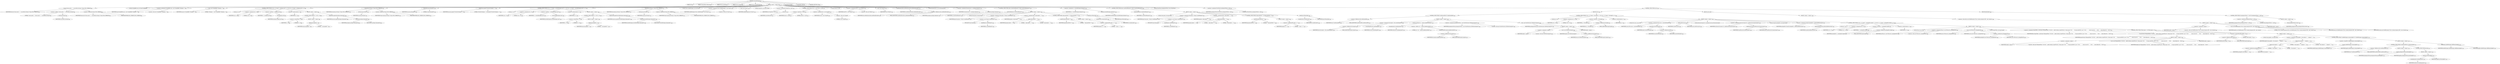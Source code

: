 digraph "evaluatePackages" {  
"3264" [label = <(METHOD,evaluatePackages)<SUB>991</SUB>> ]
"280" [label = <(PARAM,this)<SUB>991</SUB>> ]
"3265" [label = <(PARAM,Commandline toExecute)<SUB>991</SUB>> ]
"3266" [label = <(PARAM,Path sourcePath)<SUB>991</SUB>> ]
"3267" [label = <(PARAM,Vector packages)<SUB>992</SUB>> ]
"3268" [label = <(PARAM,Vector excludePackages)<SUB>992</SUB>> ]
"3269" [label = <(BLOCK,&lt;empty&gt;,&lt;empty&gt;)<SUB>992</SUB>> ]
"3270" [label = <(log,log(&quot;Source path = &quot; + sourcePath.toString(), Project.MSG_VERBOSE))<SUB>993</SUB>> ]
"279" [label = <(IDENTIFIER,this,log(&quot;Source path = &quot; + sourcePath.toString(), Project.MSG_VERBOSE))<SUB>993</SUB>> ]
"3271" [label = <(&lt;operator&gt;.addition,&quot;Source path = &quot; + sourcePath.toString())<SUB>993</SUB>> ]
"3272" [label = <(LITERAL,&quot;Source path = &quot;,&quot;Source path = &quot; + sourcePath.toString())<SUB>993</SUB>> ]
"3273" [label = <(toString,toString())<SUB>993</SUB>> ]
"3274" [label = <(IDENTIFIER,sourcePath,toString())<SUB>993</SUB>> ]
"3275" [label = <(&lt;operator&gt;.fieldAccess,Project.MSG_VERBOSE)<SUB>993</SUB>> ]
"3276" [label = <(IDENTIFIER,Project,log(&quot;Source path = &quot; + sourcePath.toString(), Project.MSG_VERBOSE))<SUB>993</SUB>> ]
"3277" [label = <(FIELD_IDENTIFIER,MSG_VERBOSE,MSG_VERBOSE)<SUB>993</SUB>> ]
"282" [label = <(LOCAL,StringBuffer msg: java.lang.StringBuffer)> ]
"3278" [label = <(&lt;operator&gt;.assignment,StringBuffer msg = new StringBuffer(&quot;Packages = &quot;))<SUB>994</SUB>> ]
"3279" [label = <(IDENTIFIER,msg,StringBuffer msg = new StringBuffer(&quot;Packages = &quot;))<SUB>994</SUB>> ]
"3280" [label = <(&lt;operator&gt;.alloc,new StringBuffer(&quot;Packages = &quot;))<SUB>994</SUB>> ]
"3281" [label = <(&lt;init&gt;,new StringBuffer(&quot;Packages = &quot;))<SUB>994</SUB>> ]
"281" [label = <(IDENTIFIER,msg,new StringBuffer(&quot;Packages = &quot;))<SUB>994</SUB>> ]
"3282" [label = <(LITERAL,&quot;Packages = &quot;,new StringBuffer(&quot;Packages = &quot;))<SUB>994</SUB>> ]
"3283" [label = <(CONTROL_STRUCTURE,for (int i = 0; Some(i &lt; packages.size()); i++),for (int i = 0; Some(i &lt; packages.size()); i++))<SUB>995</SUB>> ]
"3284" [label = <(LOCAL,int i: int)> ]
"3285" [label = <(&lt;operator&gt;.assignment,int i = 0)<SUB>995</SUB>> ]
"3286" [label = <(IDENTIFIER,i,int i = 0)<SUB>995</SUB>> ]
"3287" [label = <(LITERAL,0,int i = 0)<SUB>995</SUB>> ]
"3288" [label = <(&lt;operator&gt;.lessThan,i &lt; packages.size())<SUB>995</SUB>> ]
"3289" [label = <(IDENTIFIER,i,i &lt; packages.size())<SUB>995</SUB>> ]
"3290" [label = <(size,packages.size())<SUB>995</SUB>> ]
"3291" [label = <(IDENTIFIER,packages,packages.size())<SUB>995</SUB>> ]
"3292" [label = <(&lt;operator&gt;.postIncrement,i++)<SUB>995</SUB>> ]
"3293" [label = <(IDENTIFIER,i,i++)<SUB>995</SUB>> ]
"3294" [label = <(BLOCK,&lt;empty&gt;,&lt;empty&gt;)<SUB>995</SUB>> ]
"3295" [label = <(CONTROL_STRUCTURE,if (i &gt; 0),if (i &gt; 0))<SUB>996</SUB>> ]
"3296" [label = <(&lt;operator&gt;.greaterThan,i &gt; 0)<SUB>996</SUB>> ]
"3297" [label = <(IDENTIFIER,i,i &gt; 0)<SUB>996</SUB>> ]
"3298" [label = <(LITERAL,0,i &gt; 0)<SUB>996</SUB>> ]
"3299" [label = <(BLOCK,&lt;empty&gt;,&lt;empty&gt;)<SUB>996</SUB>> ]
"3300" [label = <(append,msg.append(&quot;,&quot;))<SUB>997</SUB>> ]
"3301" [label = <(IDENTIFIER,msg,msg.append(&quot;,&quot;))<SUB>997</SUB>> ]
"3302" [label = <(LITERAL,&quot;,&quot;,msg.append(&quot;,&quot;))<SUB>997</SUB>> ]
"3303" [label = <(append,msg.append(packages.elementAt(i)))<SUB>999</SUB>> ]
"3304" [label = <(IDENTIFIER,msg,msg.append(packages.elementAt(i)))<SUB>999</SUB>> ]
"3305" [label = <(elementAt,packages.elementAt(i))<SUB>999</SUB>> ]
"3306" [label = <(IDENTIFIER,packages,packages.elementAt(i))<SUB>999</SUB>> ]
"3307" [label = <(IDENTIFIER,i,packages.elementAt(i))<SUB>999</SUB>> ]
"3308" [label = <(log,log(msg.toString(), Project.MSG_VERBOSE))<SUB>1001</SUB>> ]
"283" [label = <(IDENTIFIER,this,log(msg.toString(), Project.MSG_VERBOSE))<SUB>1001</SUB>> ]
"3309" [label = <(toString,msg.toString())<SUB>1001</SUB>> ]
"3310" [label = <(IDENTIFIER,msg,msg.toString())<SUB>1001</SUB>> ]
"3311" [label = <(&lt;operator&gt;.fieldAccess,Project.MSG_VERBOSE)<SUB>1001</SUB>> ]
"3312" [label = <(IDENTIFIER,Project,log(msg.toString(), Project.MSG_VERBOSE))<SUB>1001</SUB>> ]
"3313" [label = <(FIELD_IDENTIFIER,MSG_VERBOSE,MSG_VERBOSE)<SUB>1001</SUB>> ]
"3314" [label = <(setLength,msg.setLength(0))<SUB>1003</SUB>> ]
"3315" [label = <(IDENTIFIER,msg,msg.setLength(0))<SUB>1003</SUB>> ]
"3316" [label = <(LITERAL,0,msg.setLength(0))<SUB>1003</SUB>> ]
"3317" [label = <(append,msg.append(&quot;Exclude Packages = &quot;))<SUB>1004</SUB>> ]
"3318" [label = <(IDENTIFIER,msg,msg.append(&quot;Exclude Packages = &quot;))<SUB>1004</SUB>> ]
"3319" [label = <(LITERAL,&quot;Exclude Packages = &quot;,msg.append(&quot;Exclude Packages = &quot;))<SUB>1004</SUB>> ]
"3320" [label = <(CONTROL_STRUCTURE,for (int i = 0; Some(i &lt; excludePackages.size()); i++),for (int i = 0; Some(i &lt; excludePackages.size()); i++))<SUB>1005</SUB>> ]
"3321" [label = <(LOCAL,int i: int)> ]
"3322" [label = <(&lt;operator&gt;.assignment,int i = 0)<SUB>1005</SUB>> ]
"3323" [label = <(IDENTIFIER,i,int i = 0)<SUB>1005</SUB>> ]
"3324" [label = <(LITERAL,0,int i = 0)<SUB>1005</SUB>> ]
"3325" [label = <(&lt;operator&gt;.lessThan,i &lt; excludePackages.size())<SUB>1005</SUB>> ]
"3326" [label = <(IDENTIFIER,i,i &lt; excludePackages.size())<SUB>1005</SUB>> ]
"3327" [label = <(size,excludePackages.size())<SUB>1005</SUB>> ]
"3328" [label = <(IDENTIFIER,excludePackages,excludePackages.size())<SUB>1005</SUB>> ]
"3329" [label = <(&lt;operator&gt;.postIncrement,i++)<SUB>1005</SUB>> ]
"3330" [label = <(IDENTIFIER,i,i++)<SUB>1005</SUB>> ]
"3331" [label = <(BLOCK,&lt;empty&gt;,&lt;empty&gt;)<SUB>1005</SUB>> ]
"3332" [label = <(CONTROL_STRUCTURE,if (i &gt; 0),if (i &gt; 0))<SUB>1006</SUB>> ]
"3333" [label = <(&lt;operator&gt;.greaterThan,i &gt; 0)<SUB>1006</SUB>> ]
"3334" [label = <(IDENTIFIER,i,i &gt; 0)<SUB>1006</SUB>> ]
"3335" [label = <(LITERAL,0,i &gt; 0)<SUB>1006</SUB>> ]
"3336" [label = <(BLOCK,&lt;empty&gt;,&lt;empty&gt;)<SUB>1006</SUB>> ]
"3337" [label = <(append,msg.append(&quot;,&quot;))<SUB>1007</SUB>> ]
"3338" [label = <(IDENTIFIER,msg,msg.append(&quot;,&quot;))<SUB>1007</SUB>> ]
"3339" [label = <(LITERAL,&quot;,&quot;,msg.append(&quot;,&quot;))<SUB>1007</SUB>> ]
"3340" [label = <(append,msg.append(excludePackages.elementAt(i)))<SUB>1009</SUB>> ]
"3341" [label = <(IDENTIFIER,msg,msg.append(excludePackages.elementAt(i)))<SUB>1009</SUB>> ]
"3342" [label = <(elementAt,excludePackages.elementAt(i))<SUB>1009</SUB>> ]
"3343" [label = <(IDENTIFIER,excludePackages,excludePackages.elementAt(i))<SUB>1009</SUB>> ]
"3344" [label = <(IDENTIFIER,i,excludePackages.elementAt(i))<SUB>1009</SUB>> ]
"3345" [label = <(log,log(msg.toString(), Project.MSG_VERBOSE))<SUB>1011</SUB>> ]
"284" [label = <(IDENTIFIER,this,log(msg.toString(), Project.MSG_VERBOSE))<SUB>1011</SUB>> ]
"3346" [label = <(toString,msg.toString())<SUB>1011</SUB>> ]
"3347" [label = <(IDENTIFIER,msg,msg.toString())<SUB>1011</SUB>> ]
"3348" [label = <(&lt;operator&gt;.fieldAccess,Project.MSG_VERBOSE)<SUB>1011</SUB>> ]
"3349" [label = <(IDENTIFIER,Project,log(msg.toString(), Project.MSG_VERBOSE))<SUB>1011</SUB>> ]
"3350" [label = <(FIELD_IDENTIFIER,MSG_VERBOSE,MSG_VERBOSE)<SUB>1011</SUB>> ]
"286" [label = <(LOCAL,Vector addedPackages: java.util.Vector)> ]
"3351" [label = <(&lt;operator&gt;.assignment,Vector addedPackages = new Vector())<SUB>1013</SUB>> ]
"3352" [label = <(IDENTIFIER,addedPackages,Vector addedPackages = new Vector())<SUB>1013</SUB>> ]
"3353" [label = <(&lt;operator&gt;.alloc,new Vector())<SUB>1013</SUB>> ]
"3354" [label = <(&lt;init&gt;,new Vector())<SUB>1013</SUB>> ]
"285" [label = <(IDENTIFIER,addedPackages,new Vector())<SUB>1013</SUB>> ]
"3355" [label = <(LOCAL,String[] list: java.lang.String[])> ]
"3356" [label = <(&lt;operator&gt;.assignment,String[] list = list())<SUB>1015</SUB>> ]
"3357" [label = <(IDENTIFIER,list,String[] list = list())<SUB>1015</SUB>> ]
"3358" [label = <(list,list())<SUB>1015</SUB>> ]
"3359" [label = <(IDENTIFIER,sourcePath,list())<SUB>1015</SUB>> ]
"3360" [label = <(CONTROL_STRUCTURE,if (list == null),if (list == null))<SUB>1016</SUB>> ]
"3361" [label = <(&lt;operator&gt;.equals,list == null)<SUB>1016</SUB>> ]
"3362" [label = <(IDENTIFIER,list,list == null)<SUB>1016</SUB>> ]
"3363" [label = <(LITERAL,null,list == null)<SUB>1016</SUB>> ]
"3364" [label = <(&lt;operator&gt;.assignment,list = new String[0])<SUB>1016</SUB>> ]
"3365" [label = <(IDENTIFIER,list,list = new String[0])<SUB>1016</SUB>> ]
"3366" [label = <(&lt;operator&gt;.alloc,new String[0])> ]
"3367" [label = <(LITERAL,0,new String[0])<SUB>1016</SUB>> ]
"288" [label = <(LOCAL,FileSet fs: ANY)> ]
"3368" [label = <(&lt;operator&gt;.assignment,ANY fs = new FileSet())<SUB>1018</SUB>> ]
"3369" [label = <(IDENTIFIER,fs,ANY fs = new FileSet())<SUB>1018</SUB>> ]
"3370" [label = <(&lt;operator&gt;.alloc,new FileSet())<SUB>1018</SUB>> ]
"3371" [label = <(&lt;init&gt;,new FileSet())<SUB>1018</SUB>> ]
"287" [label = <(IDENTIFIER,fs,new FileSet())<SUB>1018</SUB>> ]
"3372" [label = <(setDefaultexcludes,setDefaultexcludes(useDefaultExcludes))<SUB>1019</SUB>> ]
"3373" [label = <(IDENTIFIER,fs,setDefaultexcludes(useDefaultExcludes))<SUB>1019</SUB>> ]
"3374" [label = <(&lt;operator&gt;.fieldAccess,this.useDefaultExcludes)<SUB>1019</SUB>> ]
"3375" [label = <(IDENTIFIER,this,setDefaultexcludes(useDefaultExcludes))<SUB>1019</SUB>> ]
"3376" [label = <(FIELD_IDENTIFIER,useDefaultExcludes,useDefaultExcludes)<SUB>1019</SUB>> ]
"3377" [label = <(LOCAL,Enumeration e: java.util.Enumeration)> ]
"3378" [label = <(&lt;operator&gt;.assignment,Enumeration e = packages.elements())<SUB>1021</SUB>> ]
"3379" [label = <(IDENTIFIER,e,Enumeration e = packages.elements())<SUB>1021</SUB>> ]
"3380" [label = <(elements,packages.elements())<SUB>1021</SUB>> ]
"3381" [label = <(IDENTIFIER,packages,packages.elements())<SUB>1021</SUB>> ]
"3382" [label = <(CONTROL_STRUCTURE,while (e.hasMoreElements()),while (e.hasMoreElements()))<SUB>1022</SUB>> ]
"3383" [label = <(hasMoreElements,e.hasMoreElements())<SUB>1022</SUB>> ]
"3384" [label = <(IDENTIFIER,e,e.hasMoreElements())<SUB>1022</SUB>> ]
"3385" [label = <(BLOCK,&lt;empty&gt;,&lt;empty&gt;)<SUB>1022</SUB>> ]
"3386" [label = <(LOCAL,String pkg: java.lang.String)> ]
"3387" [label = <(&lt;operator&gt;.assignment,String pkg = (String) e.nextElement())<SUB>1023</SUB>> ]
"3388" [label = <(IDENTIFIER,pkg,String pkg = (String) e.nextElement())<SUB>1023</SUB>> ]
"3389" [label = <(&lt;operator&gt;.cast,(String) e.nextElement())<SUB>1023</SUB>> ]
"3390" [label = <(TYPE_REF,String,String)<SUB>1023</SUB>> ]
"3391" [label = <(nextElement,e.nextElement())<SUB>1023</SUB>> ]
"3392" [label = <(IDENTIFIER,e,e.nextElement())<SUB>1023</SUB>> ]
"3393" [label = <(&lt;operator&gt;.assignment,pkg = pkg.replace('.', '/'))<SUB>1024</SUB>> ]
"3394" [label = <(IDENTIFIER,pkg,pkg = pkg.replace('.', '/'))<SUB>1024</SUB>> ]
"3395" [label = <(replace,pkg.replace('.', '/'))<SUB>1024</SUB>> ]
"3396" [label = <(IDENTIFIER,pkg,pkg.replace('.', '/'))<SUB>1024</SUB>> ]
"3397" [label = <(LITERAL,'.',pkg.replace('.', '/'))<SUB>1024</SUB>> ]
"3398" [label = <(LITERAL,'/',pkg.replace('.', '/'))<SUB>1024</SUB>> ]
"3399" [label = <(CONTROL_STRUCTURE,if (pkg.endsWith(&quot;*&quot;)),if (pkg.endsWith(&quot;*&quot;)))<SUB>1025</SUB>> ]
"3400" [label = <(endsWith,pkg.endsWith(&quot;*&quot;))<SUB>1025</SUB>> ]
"3401" [label = <(IDENTIFIER,pkg,pkg.endsWith(&quot;*&quot;))<SUB>1025</SUB>> ]
"3402" [label = <(LITERAL,&quot;*&quot;,pkg.endsWith(&quot;*&quot;))<SUB>1025</SUB>> ]
"3403" [label = <(BLOCK,&lt;empty&gt;,&lt;empty&gt;)<SUB>1025</SUB>> ]
"3404" [label = <(&lt;operator&gt;.assignmentPlus,pkg += &quot;*&quot;)<SUB>1026</SUB>> ]
"3405" [label = <(IDENTIFIER,pkg,pkg += &quot;*&quot;)<SUB>1026</SUB>> ]
"3406" [label = <(LITERAL,&quot;*&quot;,pkg += &quot;*&quot;)<SUB>1026</SUB>> ]
"3407" [label = <(setName,setName(pkg))<SUB>1029</SUB>> ]
"3408" [label = <(createInclude,createInclude())<SUB>1029</SUB>> ]
"3409" [label = <(IDENTIFIER,fs,createInclude())<SUB>1029</SUB>> ]
"3410" [label = <(IDENTIFIER,pkg,setName(pkg))<SUB>1029</SUB>> ]
"3411" [label = <(&lt;operator&gt;.assignment,e = excludePackages.elements())<SUB>1032</SUB>> ]
"3412" [label = <(IDENTIFIER,e,e = excludePackages.elements())<SUB>1032</SUB>> ]
"3413" [label = <(elements,excludePackages.elements())<SUB>1032</SUB>> ]
"3414" [label = <(IDENTIFIER,excludePackages,excludePackages.elements())<SUB>1032</SUB>> ]
"3415" [label = <(CONTROL_STRUCTURE,while (e.hasMoreElements()),while (e.hasMoreElements()))<SUB>1033</SUB>> ]
"3416" [label = <(hasMoreElements,e.hasMoreElements())<SUB>1033</SUB>> ]
"3417" [label = <(IDENTIFIER,e,e.hasMoreElements())<SUB>1033</SUB>> ]
"3418" [label = <(BLOCK,&lt;empty&gt;,&lt;empty&gt;)<SUB>1033</SUB>> ]
"3419" [label = <(LOCAL,String pkg: java.lang.String)> ]
"3420" [label = <(&lt;operator&gt;.assignment,String pkg = (String) e.nextElement())<SUB>1034</SUB>> ]
"3421" [label = <(IDENTIFIER,pkg,String pkg = (String) e.nextElement())<SUB>1034</SUB>> ]
"3422" [label = <(&lt;operator&gt;.cast,(String) e.nextElement())<SUB>1034</SUB>> ]
"3423" [label = <(TYPE_REF,String,String)<SUB>1034</SUB>> ]
"3424" [label = <(nextElement,e.nextElement())<SUB>1034</SUB>> ]
"3425" [label = <(IDENTIFIER,e,e.nextElement())<SUB>1034</SUB>> ]
"3426" [label = <(&lt;operator&gt;.assignment,pkg = pkg.replace('.', '/'))<SUB>1035</SUB>> ]
"3427" [label = <(IDENTIFIER,pkg,pkg = pkg.replace('.', '/'))<SUB>1035</SUB>> ]
"3428" [label = <(replace,pkg.replace('.', '/'))<SUB>1035</SUB>> ]
"3429" [label = <(IDENTIFIER,pkg,pkg.replace('.', '/'))<SUB>1035</SUB>> ]
"3430" [label = <(LITERAL,'.',pkg.replace('.', '/'))<SUB>1035</SUB>> ]
"3431" [label = <(LITERAL,'/',pkg.replace('.', '/'))<SUB>1035</SUB>> ]
"3432" [label = <(CONTROL_STRUCTURE,if (pkg.endsWith(&quot;*&quot;)),if (pkg.endsWith(&quot;*&quot;)))<SUB>1036</SUB>> ]
"3433" [label = <(endsWith,pkg.endsWith(&quot;*&quot;))<SUB>1036</SUB>> ]
"3434" [label = <(IDENTIFIER,pkg,pkg.endsWith(&quot;*&quot;))<SUB>1036</SUB>> ]
"3435" [label = <(LITERAL,&quot;*&quot;,pkg.endsWith(&quot;*&quot;))<SUB>1036</SUB>> ]
"3436" [label = <(BLOCK,&lt;empty&gt;,&lt;empty&gt;)<SUB>1036</SUB>> ]
"3437" [label = <(&lt;operator&gt;.assignmentPlus,pkg += &quot;*&quot;)<SUB>1037</SUB>> ]
"3438" [label = <(IDENTIFIER,pkg,pkg += &quot;*&quot;)<SUB>1037</SUB>> ]
"3439" [label = <(LITERAL,&quot;*&quot;,pkg += &quot;*&quot;)<SUB>1037</SUB>> ]
"3440" [label = <(setName,setName(pkg))<SUB>1040</SUB>> ]
"3441" [label = <(createExclude,createExclude())<SUB>1040</SUB>> ]
"3442" [label = <(IDENTIFIER,fs,createExclude())<SUB>1040</SUB>> ]
"3443" [label = <(IDENTIFIER,pkg,setName(pkg))<SUB>1040</SUB>> ]
"291" [label = <(LOCAL,PrintWriter packageListWriter: java.io.PrintWriter)> ]
"3444" [label = <(&lt;operator&gt;.assignment,PrintWriter packageListWriter = null)<SUB>1043</SUB>> ]
"3445" [label = <(IDENTIFIER,packageListWriter,PrintWriter packageListWriter = null)<SUB>1043</SUB>> ]
"3446" [label = <(LITERAL,null,PrintWriter packageListWriter = null)<SUB>1043</SUB>> ]
"3447" [label = <(CONTROL_STRUCTURE,try,try)<SUB>1044</SUB>> ]
"3448" [label = <(BLOCK,try,try)<SUB>1044</SUB>> ]
"3449" [label = <(CONTROL_STRUCTURE,if (useExternalFile),if (useExternalFile))<SUB>1045</SUB>> ]
"3450" [label = <(&lt;operator&gt;.fieldAccess,this.useExternalFile)<SUB>1045</SUB>> ]
"3451" [label = <(IDENTIFIER,this,if (useExternalFile))<SUB>1045</SUB>> ]
"3452" [label = <(FIELD_IDENTIFIER,useExternalFile,useExternalFile)<SUB>1045</SUB>> ]
"3453" [label = <(BLOCK,&lt;empty&gt;,&lt;empty&gt;)<SUB>1045</SUB>> ]
"3454" [label = <(&lt;operator&gt;.assignment,this.tmpList = this.createTempFile())<SUB>1046</SUB>> ]
"3455" [label = <(&lt;operator&gt;.fieldAccess,this.tmpList)<SUB>1046</SUB>> ]
"3456" [label = <(IDENTIFIER,this,this.tmpList = this.createTempFile())<SUB>1046</SUB>> ]
"3457" [label = <(FIELD_IDENTIFIER,tmpList,tmpList)<SUB>1046</SUB>> ]
"3458" [label = <(createTempFile,this.createTempFile())<SUB>1046</SUB>> ]
"289" [label = <(IDENTIFIER,this,this.createTempFile())<SUB>1046</SUB>> ]
"3459" [label = <(setValue,setValue(&quot;@&quot; + tmpList.getAbsolutePath()))<SUB>1047</SUB>> ]
"3460" [label = <(createArgument,createArgument())<SUB>1047</SUB>> ]
"3461" [label = <(IDENTIFIER,toExecute,createArgument())<SUB>1047</SUB>> ]
"3462" [label = <(&lt;operator&gt;.addition,&quot;@&quot; + tmpList.getAbsolutePath())<SUB>1047</SUB>> ]
"3463" [label = <(LITERAL,&quot;@&quot;,&quot;@&quot; + tmpList.getAbsolutePath())<SUB>1047</SUB>> ]
"3464" [label = <(getAbsolutePath,tmpList.getAbsolutePath())<SUB>1047</SUB>> ]
"3465" [label = <(&lt;operator&gt;.fieldAccess,this.tmpList)<SUB>1047</SUB>> ]
"3466" [label = <(IDENTIFIER,this,tmpList.getAbsolutePath())<SUB>1047</SUB>> ]
"3467" [label = <(FIELD_IDENTIFIER,tmpList,tmpList)<SUB>1047</SUB>> ]
"3468" [label = <(&lt;operator&gt;.assignment,packageListWriter = new PrintWriter(new FileWriter(tmpList)))<SUB>1048</SUB>> ]
"3469" [label = <(IDENTIFIER,packageListWriter,packageListWriter = new PrintWriter(new FileWriter(tmpList)))<SUB>1048</SUB>> ]
"3470" [label = <(&lt;operator&gt;.alloc,new PrintWriter(new FileWriter(tmpList)))<SUB>1048</SUB>> ]
"3471" [label = <(&lt;init&gt;,new PrintWriter(new FileWriter(tmpList)))<SUB>1048</SUB>> ]
"290" [label = <(IDENTIFIER,packageListWriter,new PrintWriter(new FileWriter(tmpList)))<SUB>1048</SUB>> ]
"3472" [label = <(BLOCK,&lt;empty&gt;,&lt;empty&gt;)<SUB>1048</SUB>> ]
"3473" [label = <(&lt;operator&gt;.assignment,&lt;empty&gt;)> ]
"3474" [label = <(IDENTIFIER,$obj61,&lt;empty&gt;)> ]
"3475" [label = <(&lt;operator&gt;.alloc,new FileWriter(tmpList))<SUB>1048</SUB>> ]
"3476" [label = <(&lt;init&gt;,new FileWriter(tmpList))<SUB>1048</SUB>> ]
"3477" [label = <(IDENTIFIER,$obj61,new FileWriter(tmpList))> ]
"3478" [label = <(&lt;operator&gt;.fieldAccess,this.tmpList)<SUB>1048</SUB>> ]
"3479" [label = <(IDENTIFIER,this,new FileWriter(tmpList))<SUB>1048</SUB>> ]
"3480" [label = <(FIELD_IDENTIFIER,tmpList,tmpList)<SUB>1048</SUB>> ]
"3481" [label = <(IDENTIFIER,$obj61,&lt;empty&gt;)> ]
"3482" [label = <(CONTROL_STRUCTURE,for (int j = 0; Some(j &lt; list.length); j++),for (int j = 0; Some(j &lt; list.length); j++))<SUB>1052</SUB>> ]
"3483" [label = <(LOCAL,int j: int)> ]
"3484" [label = <(&lt;operator&gt;.assignment,int j = 0)<SUB>1052</SUB>> ]
"3485" [label = <(IDENTIFIER,j,int j = 0)<SUB>1052</SUB>> ]
"3486" [label = <(LITERAL,0,int j = 0)<SUB>1052</SUB>> ]
"3487" [label = <(&lt;operator&gt;.lessThan,j &lt; list.length)<SUB>1052</SUB>> ]
"3488" [label = <(IDENTIFIER,j,j &lt; list.length)<SUB>1052</SUB>> ]
"3489" [label = <(&lt;operator&gt;.fieldAccess,list.length)<SUB>1052</SUB>> ]
"3490" [label = <(IDENTIFIER,list,j &lt; list.length)<SUB>1052</SUB>> ]
"3491" [label = <(FIELD_IDENTIFIER,length,length)<SUB>1052</SUB>> ]
"3492" [label = <(&lt;operator&gt;.postIncrement,j++)<SUB>1052</SUB>> ]
"3493" [label = <(IDENTIFIER,j,j++)<SUB>1052</SUB>> ]
"3494" [label = <(BLOCK,&lt;empty&gt;,&lt;empty&gt;)<SUB>1052</SUB>> ]
"3495" [label = <(LOCAL,File source: java.io.File)> ]
"3496" [label = <(&lt;operator&gt;.assignment,File source = resolveFile(list[j]))<SUB>1053</SUB>> ]
"3497" [label = <(IDENTIFIER,source,File source = resolveFile(list[j]))<SUB>1053</SUB>> ]
"3498" [label = <(resolveFile,resolveFile(list[j]))<SUB>1053</SUB>> ]
"3499" [label = <(IDENTIFIER,project,resolveFile(list[j]))<SUB>1053</SUB>> ]
"3500" [label = <(&lt;operator&gt;.indexAccess,list[j])<SUB>1053</SUB>> ]
"3501" [label = <(IDENTIFIER,list,resolveFile(list[j]))<SUB>1053</SUB>> ]
"3502" [label = <(IDENTIFIER,j,resolveFile(list[j]))<SUB>1053</SUB>> ]
"3503" [label = <(setDir,setDir(source))<SUB>1054</SUB>> ]
"3504" [label = <(IDENTIFIER,fs,setDir(source))<SUB>1054</SUB>> ]
"3505" [label = <(IDENTIFIER,source,setDir(source))<SUB>1054</SUB>> ]
"3506" [label = <(LOCAL,DirectoryScanner ds: org.apache.tools.ant.DirectoryScanner)> ]
"3507" [label = <(&lt;operator&gt;.assignment,DirectoryScanner ds = getDirectoryScanner(project))<SUB>1056</SUB>> ]
"3508" [label = <(IDENTIFIER,ds,DirectoryScanner ds = getDirectoryScanner(project))<SUB>1056</SUB>> ]
"3509" [label = <(getDirectoryScanner,getDirectoryScanner(project))<SUB>1056</SUB>> ]
"3510" [label = <(IDENTIFIER,fs,getDirectoryScanner(project))<SUB>1056</SUB>> ]
"3511" [label = <(IDENTIFIER,project,getDirectoryScanner(project))<SUB>1056</SUB>> ]
"3512" [label = <(LOCAL,String[] packageDirs: java.lang.String[])> ]
"3513" [label = <(&lt;operator&gt;.assignment,String[] packageDirs = getIncludedDirectories())<SUB>1057</SUB>> ]
"3514" [label = <(IDENTIFIER,packageDirs,String[] packageDirs = getIncludedDirectories())<SUB>1057</SUB>> ]
"3515" [label = <(getIncludedDirectories,getIncludedDirectories())<SUB>1057</SUB>> ]
"3516" [label = <(IDENTIFIER,ds,getIncludedDirectories())<SUB>1057</SUB>> ]
"3517" [label = <(CONTROL_STRUCTURE,for (int i = 0; Some(i &lt; packageDirs.length); i++),for (int i = 0; Some(i &lt; packageDirs.length); i++))<SUB>1059</SUB>> ]
"3518" [label = <(LOCAL,int i: int)> ]
"3519" [label = <(&lt;operator&gt;.assignment,int i = 0)<SUB>1059</SUB>> ]
"3520" [label = <(IDENTIFIER,i,int i = 0)<SUB>1059</SUB>> ]
"3521" [label = <(LITERAL,0,int i = 0)<SUB>1059</SUB>> ]
"3522" [label = <(&lt;operator&gt;.lessThan,i &lt; packageDirs.length)<SUB>1059</SUB>> ]
"3523" [label = <(IDENTIFIER,i,i &lt; packageDirs.length)<SUB>1059</SUB>> ]
"3524" [label = <(&lt;operator&gt;.fieldAccess,packageDirs.length)<SUB>1059</SUB>> ]
"3525" [label = <(IDENTIFIER,packageDirs,i &lt; packageDirs.length)<SUB>1059</SUB>> ]
"3526" [label = <(FIELD_IDENTIFIER,length,length)<SUB>1059</SUB>> ]
"3527" [label = <(&lt;operator&gt;.postIncrement,i++)<SUB>1059</SUB>> ]
"3528" [label = <(IDENTIFIER,i,i++)<SUB>1059</SUB>> ]
"3529" [label = <(BLOCK,&lt;empty&gt;,&lt;empty&gt;)<SUB>1059</SUB>> ]
"293" [label = <(LOCAL,File pd: java.io.File)> ]
"3530" [label = <(&lt;operator&gt;.assignment,File pd = new File(source, packageDirs[i]))<SUB>1060</SUB>> ]
"3531" [label = <(IDENTIFIER,pd,File pd = new File(source, packageDirs[i]))<SUB>1060</SUB>> ]
"3532" [label = <(&lt;operator&gt;.alloc,new File(source, packageDirs[i]))<SUB>1060</SUB>> ]
"3533" [label = <(&lt;init&gt;,new File(source, packageDirs[i]))<SUB>1060</SUB>> ]
"292" [label = <(IDENTIFIER,pd,new File(source, packageDirs[i]))<SUB>1060</SUB>> ]
"3534" [label = <(IDENTIFIER,source,new File(source, packageDirs[i]))<SUB>1060</SUB>> ]
"3535" [label = <(&lt;operator&gt;.indexAccess,packageDirs[i])<SUB>1060</SUB>> ]
"3536" [label = <(IDENTIFIER,packageDirs,new File(source, packageDirs[i]))<SUB>1060</SUB>> ]
"3537" [label = <(IDENTIFIER,i,new File(source, packageDirs[i]))<SUB>1060</SUB>> ]
"3538" [label = <(LOCAL,String[] files: java.lang.String[])> ]
"3539" [label = <(&lt;operator&gt;.assignment,String[] files = pd.list(new FilenameFilter() {\012\012    public boolean accept(File dir1, String name) {\012        if (name.endsWith(&quot;.java&quot;)) {\012            return true;\012        }\012        return false;\012    }\012}))<SUB>1061</SUB>> ]
"3540" [label = <(IDENTIFIER,files,String[] files = pd.list(new FilenameFilter() {\012\012    public boolean accept(File dir1, String name) {\012        if (name.endsWith(&quot;.java&quot;)) {\012            return true;\012        }\012        return false;\012    }\012}))<SUB>1061</SUB>> ]
"3541" [label = <(list,pd.list(new FilenameFilter() {\012\012    public boolean accept(File dir1, String name) {\012        if (name.endsWith(&quot;.java&quot;)) {\012            return true;\012        }\012        return false;\012    }\012}))<SUB>1061</SUB>> ]
"3542" [label = <(IDENTIFIER,pd,pd.list(new FilenameFilter() {\012\012    public boolean accept(File dir1, String name) {\012        if (name.endsWith(&quot;.java&quot;)) {\012            return true;\012        }\012        return false;\012    }\012}))<SUB>1061</SUB>> ]
"3543" [label = <(BLOCK,&lt;empty&gt;,&lt;empty&gt;)<SUB>1061</SUB>> ]
"3544" [label = <(&lt;operator&gt;.assignment,&lt;empty&gt;)> ]
"3545" [label = <(IDENTIFIER,$obj64,&lt;empty&gt;)> ]
"3546" [label = <(&lt;operator&gt;.alloc,new FilenameFilter() {\012\012    public boolean accept(File dir1, String name) {\012        if (name.endsWith(&quot;.java&quot;)) {\012            return true;\012        }\012        return false;\012    }\012})<SUB>1061</SUB>> ]
"3547" [label = <(&lt;init&gt;,new FilenameFilter() {\012\012    public boolean accept(File dir1, String name) {\012        if (name.endsWith(&quot;.java&quot;)) {\012            return true;\012        }\012        return false;\012    }\012})<SUB>1061</SUB>> ]
"3548" [label = <(IDENTIFIER,$obj64,new FilenameFilter() {\012\012    public boolean accept(File dir1, String name) {\012        if (name.endsWith(&quot;.java&quot;)) {\012            return true;\012        }\012        return false;\012    }\012})> ]
"3549" [label = <(IDENTIFIER,$obj64,&lt;empty&gt;)> ]
"3550" [label = <(CONTROL_STRUCTURE,if (files.length &gt; 0),if (files.length &gt; 0))<SUB>1070</SUB>> ]
"3551" [label = <(&lt;operator&gt;.greaterThan,files.length &gt; 0)<SUB>1070</SUB>> ]
"3552" [label = <(&lt;operator&gt;.fieldAccess,files.length)<SUB>1070</SUB>> ]
"3553" [label = <(IDENTIFIER,files,files.length &gt; 0)<SUB>1070</SUB>> ]
"3554" [label = <(FIELD_IDENTIFIER,length,length)<SUB>1070</SUB>> ]
"3555" [label = <(LITERAL,0,files.length &gt; 0)<SUB>1070</SUB>> ]
"3556" [label = <(BLOCK,&lt;empty&gt;,&lt;empty&gt;)<SUB>1070</SUB>> ]
"3557" [label = <(LOCAL,String pkgDir: java.lang.String)> ]
"3558" [label = <(&lt;operator&gt;.assignment,String pkgDir = this.replace('/', '.').replace('\\', '.'))<SUB>1071</SUB>> ]
"3559" [label = <(IDENTIFIER,pkgDir,String pkgDir = this.replace('/', '.').replace('\\', '.'))<SUB>1071</SUB>> ]
"3560" [label = <(replace,this.replace('/', '.').replace('\\', '.'))<SUB>1071</SUB>> ]
"3561" [label = <(replace,this.replace('/', '.'))<SUB>1071</SUB>> ]
"3562" [label = <(&lt;operator&gt;.indexAccess,packageDirs[i])<SUB>1071</SUB>> ]
"3563" [label = <(IDENTIFIER,packageDirs,this.replace('/', '.'))<SUB>1071</SUB>> ]
"3564" [label = <(IDENTIFIER,i,this.replace('/', '.'))<SUB>1071</SUB>> ]
"3565" [label = <(LITERAL,'/',this.replace('/', '.'))<SUB>1071</SUB>> ]
"3566" [label = <(LITERAL,'.',this.replace('/', '.'))<SUB>1071</SUB>> ]
"3567" [label = <(LITERAL,'\\',this.replace('/', '.').replace('\\', '.'))<SUB>1071</SUB>> ]
"3568" [label = <(LITERAL,'.',this.replace('/', '.').replace('\\', '.'))<SUB>1071</SUB>> ]
"3569" [label = <(CONTROL_STRUCTURE,if (!addedPackages.contains(pkgDir)),if (!addedPackages.contains(pkgDir)))<SUB>1072</SUB>> ]
"3570" [label = <(&lt;operator&gt;.logicalNot,!addedPackages.contains(pkgDir))<SUB>1072</SUB>> ]
"3571" [label = <(contains,addedPackages.contains(pkgDir))<SUB>1072</SUB>> ]
"3572" [label = <(IDENTIFIER,addedPackages,addedPackages.contains(pkgDir))<SUB>1072</SUB>> ]
"3573" [label = <(IDENTIFIER,pkgDir,addedPackages.contains(pkgDir))<SUB>1072</SUB>> ]
"3574" [label = <(BLOCK,&lt;empty&gt;,&lt;empty&gt;)<SUB>1072</SUB>> ]
"3575" [label = <(CONTROL_STRUCTURE,if (useExternalFile),if (useExternalFile))<SUB>1073</SUB>> ]
"3576" [label = <(&lt;operator&gt;.fieldAccess,this.useExternalFile)<SUB>1073</SUB>> ]
"3577" [label = <(IDENTIFIER,this,if (useExternalFile))<SUB>1073</SUB>> ]
"3578" [label = <(FIELD_IDENTIFIER,useExternalFile,useExternalFile)<SUB>1073</SUB>> ]
"3579" [label = <(BLOCK,&lt;empty&gt;,&lt;empty&gt;)<SUB>1073</SUB>> ]
"3580" [label = <(println,packageListWriter.println(pkgDir))<SUB>1074</SUB>> ]
"3581" [label = <(IDENTIFIER,packageListWriter,packageListWriter.println(pkgDir))<SUB>1074</SUB>> ]
"3582" [label = <(IDENTIFIER,pkgDir,packageListWriter.println(pkgDir))<SUB>1074</SUB>> ]
"3583" [label = <(CONTROL_STRUCTURE,else,else)<SUB>1075</SUB>> ]
"3584" [label = <(BLOCK,&lt;empty&gt;,&lt;empty&gt;)<SUB>1075</SUB>> ]
"3585" [label = <(setValue,setValue(pkgDir))<SUB>1076</SUB>> ]
"3586" [label = <(createArgument,createArgument())<SUB>1076</SUB>> ]
"3587" [label = <(IDENTIFIER,toExecute,createArgument())<SUB>1076</SUB>> ]
"3588" [label = <(IDENTIFIER,pkgDir,setValue(pkgDir))<SUB>1076</SUB>> ]
"3589" [label = <(addElement,addedPackages.addElement(pkgDir))<SUB>1078</SUB>> ]
"3590" [label = <(IDENTIFIER,addedPackages,addedPackages.addElement(pkgDir))<SUB>1078</SUB>> ]
"3591" [label = <(IDENTIFIER,pkgDir,addedPackages.addElement(pkgDir))<SUB>1078</SUB>> ]
"3592" [label = <(BLOCK,catch,catch)> ]
"3593" [label = <(BLOCK,&lt;empty&gt;,&lt;empty&gt;)<SUB>1083</SUB>> ]
"3594" [label = <(&lt;operator&gt;.throw,throw new BuildException(&quot;Error creating temporary file&quot;, ioex, location);)<SUB>1084</SUB>> ]
"3595" [label = <(BLOCK,&lt;empty&gt;,&lt;empty&gt;)<SUB>1084</SUB>> ]
"3596" [label = <(&lt;operator&gt;.assignment,&lt;empty&gt;)> ]
"3597" [label = <(IDENTIFIER,$obj65,&lt;empty&gt;)> ]
"3598" [label = <(&lt;operator&gt;.alloc,new BuildException(&quot;Error creating temporary file&quot;, ioex, location))<SUB>1084</SUB>> ]
"3599" [label = <(&lt;init&gt;,new BuildException(&quot;Error creating temporary file&quot;, ioex, location))<SUB>1084</SUB>> ]
"3600" [label = <(IDENTIFIER,$obj65,new BuildException(&quot;Error creating temporary file&quot;, ioex, location))> ]
"3601" [label = <(LITERAL,&quot;Error creating temporary file&quot;,new BuildException(&quot;Error creating temporary file&quot;, ioex, location))<SUB>1084</SUB>> ]
"3602" [label = <(IDENTIFIER,ioex,new BuildException(&quot;Error creating temporary file&quot;, ioex, location))<SUB>1085</SUB>> ]
"3603" [label = <(IDENTIFIER,location,new BuildException(&quot;Error creating temporary file&quot;, ioex, location))<SUB>1085</SUB>> ]
"3604" [label = <(IDENTIFIER,$obj65,&lt;empty&gt;)> ]
"3605" [label = <(BLOCK,finally,finally)<SUB>1086</SUB>> ]
"3606" [label = <(CONTROL_STRUCTURE,if (packageListWriter != null),if (packageListWriter != null))<SUB>1087</SUB>> ]
"3607" [label = <(&lt;operator&gt;.notEquals,packageListWriter != null)<SUB>1087</SUB>> ]
"3608" [label = <(IDENTIFIER,packageListWriter,packageListWriter != null)<SUB>1087</SUB>> ]
"3609" [label = <(LITERAL,null,packageListWriter != null)<SUB>1087</SUB>> ]
"3610" [label = <(BLOCK,&lt;empty&gt;,&lt;empty&gt;)<SUB>1087</SUB>> ]
"3611" [label = <(close,packageListWriter.close())<SUB>1088</SUB>> ]
"3612" [label = <(IDENTIFIER,packageListWriter,packageListWriter.close())<SUB>1088</SUB>> ]
"3613" [label = <(MODIFIER,PRIVATE)> ]
"3614" [label = <(MODIFIER,VIRTUAL)> ]
"3615" [label = <(METHOD_RETURN,void)<SUB>991</SUB>> ]
  "3264" -> "280" 
  "3264" -> "3265" 
  "3264" -> "3266" 
  "3264" -> "3267" 
  "3264" -> "3268" 
  "3264" -> "3269" 
  "3264" -> "3613" 
  "3264" -> "3614" 
  "3264" -> "3615" 
  "3269" -> "3270" 
  "3269" -> "282" 
  "3269" -> "3278" 
  "3269" -> "3281" 
  "3269" -> "3283" 
  "3269" -> "3308" 
  "3269" -> "3314" 
  "3269" -> "3317" 
  "3269" -> "3320" 
  "3269" -> "3345" 
  "3269" -> "286" 
  "3269" -> "3351" 
  "3269" -> "3354" 
  "3269" -> "3355" 
  "3269" -> "3356" 
  "3269" -> "3360" 
  "3269" -> "288" 
  "3269" -> "3368" 
  "3269" -> "3371" 
  "3269" -> "3372" 
  "3269" -> "3377" 
  "3269" -> "3378" 
  "3269" -> "3382" 
  "3269" -> "3411" 
  "3269" -> "3415" 
  "3269" -> "291" 
  "3269" -> "3444" 
  "3269" -> "3447" 
  "3270" -> "279" 
  "3270" -> "3271" 
  "3270" -> "3275" 
  "3271" -> "3272" 
  "3271" -> "3273" 
  "3273" -> "3274" 
  "3275" -> "3276" 
  "3275" -> "3277" 
  "3278" -> "3279" 
  "3278" -> "3280" 
  "3281" -> "281" 
  "3281" -> "3282" 
  "3283" -> "3284" 
  "3283" -> "3285" 
  "3283" -> "3288" 
  "3283" -> "3292" 
  "3283" -> "3294" 
  "3285" -> "3286" 
  "3285" -> "3287" 
  "3288" -> "3289" 
  "3288" -> "3290" 
  "3290" -> "3291" 
  "3292" -> "3293" 
  "3294" -> "3295" 
  "3294" -> "3303" 
  "3295" -> "3296" 
  "3295" -> "3299" 
  "3296" -> "3297" 
  "3296" -> "3298" 
  "3299" -> "3300" 
  "3300" -> "3301" 
  "3300" -> "3302" 
  "3303" -> "3304" 
  "3303" -> "3305" 
  "3305" -> "3306" 
  "3305" -> "3307" 
  "3308" -> "283" 
  "3308" -> "3309" 
  "3308" -> "3311" 
  "3309" -> "3310" 
  "3311" -> "3312" 
  "3311" -> "3313" 
  "3314" -> "3315" 
  "3314" -> "3316" 
  "3317" -> "3318" 
  "3317" -> "3319" 
  "3320" -> "3321" 
  "3320" -> "3322" 
  "3320" -> "3325" 
  "3320" -> "3329" 
  "3320" -> "3331" 
  "3322" -> "3323" 
  "3322" -> "3324" 
  "3325" -> "3326" 
  "3325" -> "3327" 
  "3327" -> "3328" 
  "3329" -> "3330" 
  "3331" -> "3332" 
  "3331" -> "3340" 
  "3332" -> "3333" 
  "3332" -> "3336" 
  "3333" -> "3334" 
  "3333" -> "3335" 
  "3336" -> "3337" 
  "3337" -> "3338" 
  "3337" -> "3339" 
  "3340" -> "3341" 
  "3340" -> "3342" 
  "3342" -> "3343" 
  "3342" -> "3344" 
  "3345" -> "284" 
  "3345" -> "3346" 
  "3345" -> "3348" 
  "3346" -> "3347" 
  "3348" -> "3349" 
  "3348" -> "3350" 
  "3351" -> "3352" 
  "3351" -> "3353" 
  "3354" -> "285" 
  "3356" -> "3357" 
  "3356" -> "3358" 
  "3358" -> "3359" 
  "3360" -> "3361" 
  "3360" -> "3364" 
  "3361" -> "3362" 
  "3361" -> "3363" 
  "3364" -> "3365" 
  "3364" -> "3366" 
  "3366" -> "3367" 
  "3368" -> "3369" 
  "3368" -> "3370" 
  "3371" -> "287" 
  "3372" -> "3373" 
  "3372" -> "3374" 
  "3374" -> "3375" 
  "3374" -> "3376" 
  "3378" -> "3379" 
  "3378" -> "3380" 
  "3380" -> "3381" 
  "3382" -> "3383" 
  "3382" -> "3385" 
  "3383" -> "3384" 
  "3385" -> "3386" 
  "3385" -> "3387" 
  "3385" -> "3393" 
  "3385" -> "3399" 
  "3385" -> "3407" 
  "3387" -> "3388" 
  "3387" -> "3389" 
  "3389" -> "3390" 
  "3389" -> "3391" 
  "3391" -> "3392" 
  "3393" -> "3394" 
  "3393" -> "3395" 
  "3395" -> "3396" 
  "3395" -> "3397" 
  "3395" -> "3398" 
  "3399" -> "3400" 
  "3399" -> "3403" 
  "3400" -> "3401" 
  "3400" -> "3402" 
  "3403" -> "3404" 
  "3404" -> "3405" 
  "3404" -> "3406" 
  "3407" -> "3408" 
  "3407" -> "3410" 
  "3408" -> "3409" 
  "3411" -> "3412" 
  "3411" -> "3413" 
  "3413" -> "3414" 
  "3415" -> "3416" 
  "3415" -> "3418" 
  "3416" -> "3417" 
  "3418" -> "3419" 
  "3418" -> "3420" 
  "3418" -> "3426" 
  "3418" -> "3432" 
  "3418" -> "3440" 
  "3420" -> "3421" 
  "3420" -> "3422" 
  "3422" -> "3423" 
  "3422" -> "3424" 
  "3424" -> "3425" 
  "3426" -> "3427" 
  "3426" -> "3428" 
  "3428" -> "3429" 
  "3428" -> "3430" 
  "3428" -> "3431" 
  "3432" -> "3433" 
  "3432" -> "3436" 
  "3433" -> "3434" 
  "3433" -> "3435" 
  "3436" -> "3437" 
  "3437" -> "3438" 
  "3437" -> "3439" 
  "3440" -> "3441" 
  "3440" -> "3443" 
  "3441" -> "3442" 
  "3444" -> "3445" 
  "3444" -> "3446" 
  "3447" -> "3448" 
  "3447" -> "3592" 
  "3447" -> "3605" 
  "3448" -> "3449" 
  "3448" -> "3482" 
  "3449" -> "3450" 
  "3449" -> "3453" 
  "3450" -> "3451" 
  "3450" -> "3452" 
  "3453" -> "3454" 
  "3453" -> "3459" 
  "3453" -> "3468" 
  "3453" -> "3471" 
  "3454" -> "3455" 
  "3454" -> "3458" 
  "3455" -> "3456" 
  "3455" -> "3457" 
  "3458" -> "289" 
  "3459" -> "3460" 
  "3459" -> "3462" 
  "3460" -> "3461" 
  "3462" -> "3463" 
  "3462" -> "3464" 
  "3464" -> "3465" 
  "3465" -> "3466" 
  "3465" -> "3467" 
  "3468" -> "3469" 
  "3468" -> "3470" 
  "3471" -> "290" 
  "3471" -> "3472" 
  "3472" -> "3473" 
  "3472" -> "3476" 
  "3472" -> "3481" 
  "3473" -> "3474" 
  "3473" -> "3475" 
  "3476" -> "3477" 
  "3476" -> "3478" 
  "3478" -> "3479" 
  "3478" -> "3480" 
  "3482" -> "3483" 
  "3482" -> "3484" 
  "3482" -> "3487" 
  "3482" -> "3492" 
  "3482" -> "3494" 
  "3484" -> "3485" 
  "3484" -> "3486" 
  "3487" -> "3488" 
  "3487" -> "3489" 
  "3489" -> "3490" 
  "3489" -> "3491" 
  "3492" -> "3493" 
  "3494" -> "3495" 
  "3494" -> "3496" 
  "3494" -> "3503" 
  "3494" -> "3506" 
  "3494" -> "3507" 
  "3494" -> "3512" 
  "3494" -> "3513" 
  "3494" -> "3517" 
  "3496" -> "3497" 
  "3496" -> "3498" 
  "3498" -> "3499" 
  "3498" -> "3500" 
  "3500" -> "3501" 
  "3500" -> "3502" 
  "3503" -> "3504" 
  "3503" -> "3505" 
  "3507" -> "3508" 
  "3507" -> "3509" 
  "3509" -> "3510" 
  "3509" -> "3511" 
  "3513" -> "3514" 
  "3513" -> "3515" 
  "3515" -> "3516" 
  "3517" -> "3518" 
  "3517" -> "3519" 
  "3517" -> "3522" 
  "3517" -> "3527" 
  "3517" -> "3529" 
  "3519" -> "3520" 
  "3519" -> "3521" 
  "3522" -> "3523" 
  "3522" -> "3524" 
  "3524" -> "3525" 
  "3524" -> "3526" 
  "3527" -> "3528" 
  "3529" -> "293" 
  "3529" -> "3530" 
  "3529" -> "3533" 
  "3529" -> "3538" 
  "3529" -> "3539" 
  "3529" -> "3550" 
  "3530" -> "3531" 
  "3530" -> "3532" 
  "3533" -> "292" 
  "3533" -> "3534" 
  "3533" -> "3535" 
  "3535" -> "3536" 
  "3535" -> "3537" 
  "3539" -> "3540" 
  "3539" -> "3541" 
  "3541" -> "3542" 
  "3541" -> "3543" 
  "3543" -> "3544" 
  "3543" -> "3547" 
  "3543" -> "3549" 
  "3544" -> "3545" 
  "3544" -> "3546" 
  "3547" -> "3548" 
  "3550" -> "3551" 
  "3550" -> "3556" 
  "3551" -> "3552" 
  "3551" -> "3555" 
  "3552" -> "3553" 
  "3552" -> "3554" 
  "3556" -> "3557" 
  "3556" -> "3558" 
  "3556" -> "3569" 
  "3558" -> "3559" 
  "3558" -> "3560" 
  "3560" -> "3561" 
  "3560" -> "3567" 
  "3560" -> "3568" 
  "3561" -> "3562" 
  "3561" -> "3565" 
  "3561" -> "3566" 
  "3562" -> "3563" 
  "3562" -> "3564" 
  "3569" -> "3570" 
  "3569" -> "3574" 
  "3570" -> "3571" 
  "3571" -> "3572" 
  "3571" -> "3573" 
  "3574" -> "3575" 
  "3574" -> "3589" 
  "3575" -> "3576" 
  "3575" -> "3579" 
  "3575" -> "3583" 
  "3576" -> "3577" 
  "3576" -> "3578" 
  "3579" -> "3580" 
  "3580" -> "3581" 
  "3580" -> "3582" 
  "3583" -> "3584" 
  "3584" -> "3585" 
  "3585" -> "3586" 
  "3585" -> "3588" 
  "3586" -> "3587" 
  "3589" -> "3590" 
  "3589" -> "3591" 
  "3592" -> "3593" 
  "3593" -> "3594" 
  "3594" -> "3595" 
  "3595" -> "3596" 
  "3595" -> "3599" 
  "3595" -> "3604" 
  "3596" -> "3597" 
  "3596" -> "3598" 
  "3599" -> "3600" 
  "3599" -> "3601" 
  "3599" -> "3602" 
  "3599" -> "3603" 
  "3605" -> "3606" 
  "3606" -> "3607" 
  "3606" -> "3610" 
  "3607" -> "3608" 
  "3607" -> "3609" 
  "3610" -> "3611" 
  "3611" -> "3612" 
}
